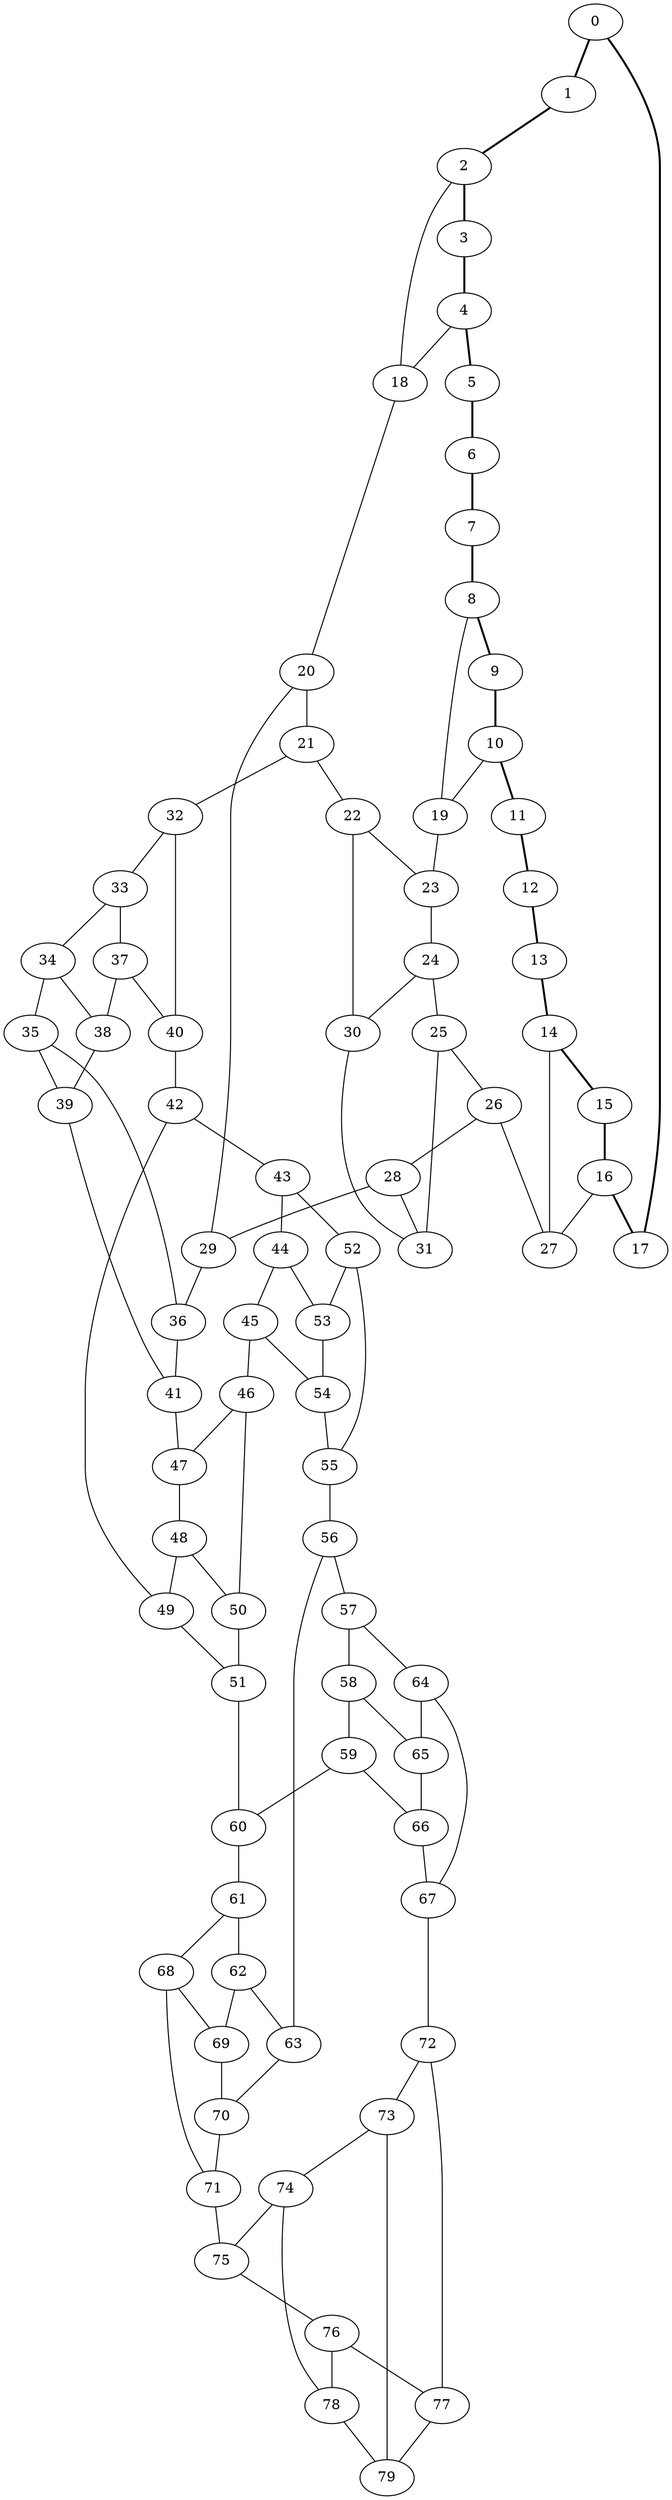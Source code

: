 //Inside of this graph isn't 3-connected
graph G {
0 [ pos = " 13.50,0.00!" ];
0 -- 1[style=bold];
0 -- 17[style=bold];
1 [ pos = " 12.69,4.62!" ];
1 -- 2[style=bold];
2 [ pos = " 10.34,8.68!" ];
2 -- 3[style=bold];
2 -- 18;
3 [ pos = " 6.75,11.69!" ];
3 -- 4[style=bold];
4 [ pos = " 2.34,13.29!" ];
4 -- 5[style=bold];
4 -- 18;
5 [ pos = " -2.34,13.29!" ];
5 -- 6[style=bold];
6 [ pos = " -6.75,11.69!" ];
6 -- 7[style=bold];
7 [ pos = " -10.34,8.68!" ];
7 -- 8[style=bold];
8 [ pos = " -12.69,4.62!" ];
8 -- 9[style=bold];
8 -- 19;
9 [ pos = " -13.50,0.00!" ];
9 -- 10[style=bold];
10 [ pos = " -12.69,-4.62!" ];
10 -- 11[style=bold];
10 -- 19;
11 [ pos = " -10.34,-8.68!" ];
11 -- 12[style=bold];
12 [ pos = " -6.75,-11.69!" ];
12 -- 13[style=bold];
13 [ pos = " -2.34,-13.29!" ];
13 -- 14[style=bold];
14 [ pos = " 2.34,-13.29!" ];
14 -- 15[style=bold];
14 -- 27;
15 [ pos = " 6.75,-11.69!" ];
15 -- 16[style=bold];
16 [ pos = " 10.34,-8.68!" ];
16 -- 17[style=bold];
16 -- 27;
17 [ pos = " 12.69,-4.62!" ];
18 -- 20;
19 -- 23;
20 -- 21;
20 -- 29;
21 -- 22;
21 -- 32;
22 -- 23;
22 -- 30;
23 -- 24;
24 -- 25;
24 -- 30;
25 -- 26;
25 -- 31;
26 -- 27;
26 -- 28;
28 -- 29;
28 -- 31;
29 -- 36;
30 -- 31;
32 -- 33;
32 -- 40;
33 -- 34;
33 -- 37;
34 -- 35;
34 -- 38;
35 -- 36;
35 -- 39;
36 -- 41;
37 -- 38;
37 -- 40;
38 -- 39;
39 -- 41;
40 -- 42;
41 -- 47;
42 -- 43;
42 -- 49;
43 -- 44;
43 -- 52;
44 -- 45;
44 -- 53;
45 -- 46;
45 -- 54;
46 -- 47;
46 -- 50;
47 -- 48;
48 -- 49;
48 -- 50;
49 -- 51;
50 -- 51;
51 -- 60;
52 -- 53;
52 -- 55;
53 -- 54;
54 -- 55;
55 -- 56;
56 -- 57;
56 -- 63;
57 -- 58;
57 -- 64;
58 -- 59;
58 -- 65;
59 -- 60;
59 -- 66;
60 -- 61;
61 -- 62;
61 -- 68;
62 -- 63;
62 -- 69;
63 -- 70;
64 -- 65;
64 -- 67;
65 -- 66;
66 -- 67;
67 -- 72;
68 -- 69;
68 -- 71;
69 -- 70;
70 -- 71;
71 -- 75;
72 -- 73;
72 -- 77;
73 -- 74;
73 -- 79;
74 -- 75;
74 -- 78;
75 -- 76;
76 -- 77;
76 -- 78;
77 -- 79;
78 -- 79;
}
